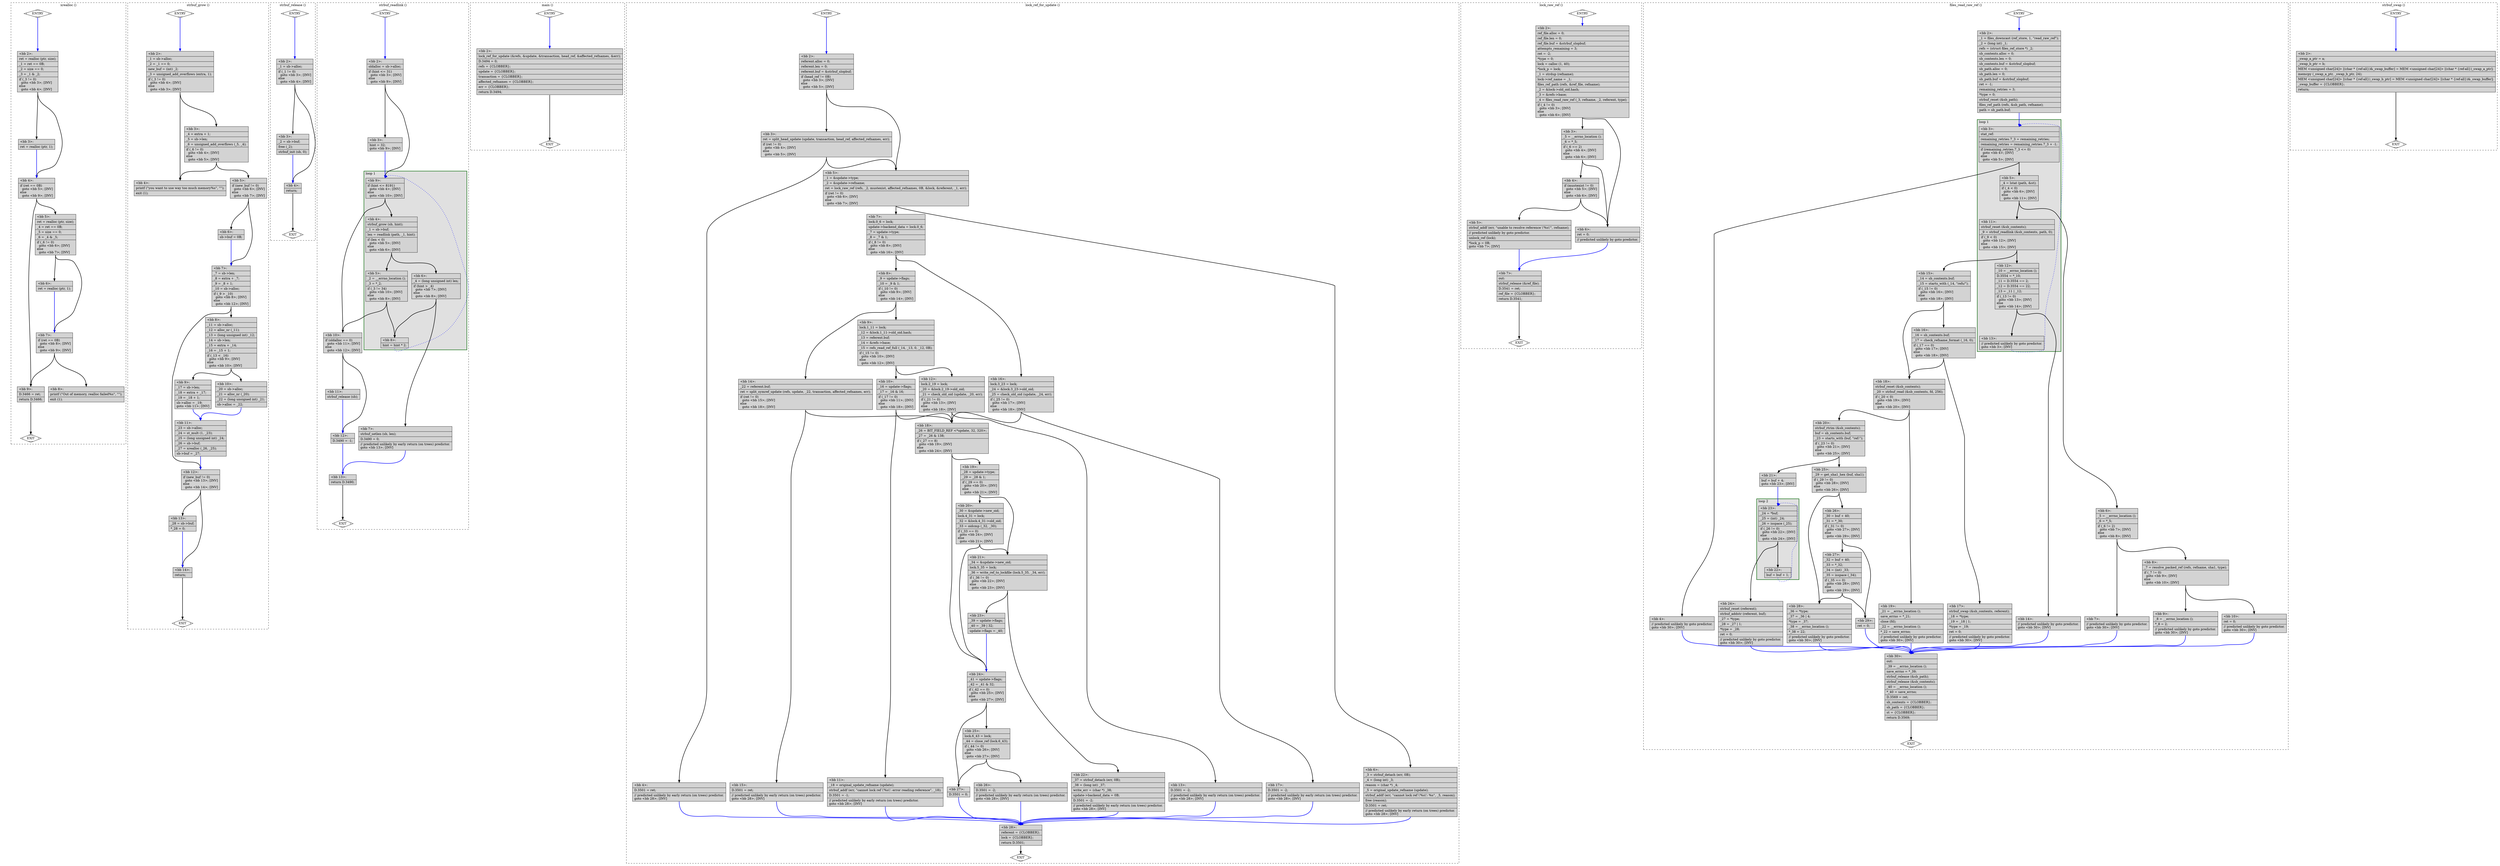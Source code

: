 digraph "test.o-git_leak_9.c.015t.cfg" {
overlap=false;
subgraph "cluster_xrealloc" {
	style="dashed";
	color="black";
	label="xrealloc ()";
	fn_26_basic_block_0 [shape=Mdiamond,style=filled,fillcolor=white,label="ENTRY"];

	fn_26_basic_block_1 [shape=Mdiamond,style=filled,fillcolor=white,label="EXIT"];

	fn_26_basic_block_2 [shape=record,style=filled,fillcolor=lightgrey,label="{\<bb\ 2\>:\l\
|ret\ =\ realloc\ (ptr,\ size);\l\
|_1\ =\ ret\ ==\ 0B;\l\
|_2\ =\ size\ ==\ 0;\l\
|_3\ =\ _1\ &\ _2;\l\
|if\ (_3\ !=\ 0)\l\
\ \ goto\ \<bb\ 3\>;\ [INV]\l\
else\l\
\ \ goto\ \<bb\ 4\>;\ [INV]\l\
}"];

	fn_26_basic_block_3 [shape=record,style=filled,fillcolor=lightgrey,label="{\<bb\ 3\>:\l\
|ret\ =\ realloc\ (ptr,\ 1);\l\
}"];

	fn_26_basic_block_4 [shape=record,style=filled,fillcolor=lightgrey,label="{\<bb\ 4\>:\l\
|if\ (ret\ ==\ 0B)\l\
\ \ goto\ \<bb\ 5\>;\ [INV]\l\
else\l\
\ \ goto\ \<bb\ 9\>;\ [INV]\l\
}"];

	fn_26_basic_block_5 [shape=record,style=filled,fillcolor=lightgrey,label="{\<bb\ 5\>:\l\
|ret\ =\ realloc\ (ptr,\ size);\l\
|_4\ =\ ret\ ==\ 0B;\l\
|_5\ =\ size\ ==\ 0;\l\
|_6\ =\ _4\ &\ _5;\l\
|if\ (_6\ !=\ 0)\l\
\ \ goto\ \<bb\ 6\>;\ [INV]\l\
else\l\
\ \ goto\ \<bb\ 7\>;\ [INV]\l\
}"];

	fn_26_basic_block_6 [shape=record,style=filled,fillcolor=lightgrey,label="{\<bb\ 6\>:\l\
|ret\ =\ realloc\ (ptr,\ 1);\l\
}"];

	fn_26_basic_block_7 [shape=record,style=filled,fillcolor=lightgrey,label="{\<bb\ 7\>:\l\
|if\ (ret\ ==\ 0B)\l\
\ \ goto\ \<bb\ 8\>;\ [INV]\l\
else\l\
\ \ goto\ \<bb\ 9\>;\ [INV]\l\
}"];

	fn_26_basic_block_8 [shape=record,style=filled,fillcolor=lightgrey,label="{\<bb\ 8\>:\l\
|printf\ (\"Out\ of\ memory,\ realloc\ failed%s\",\ \"\");\l\
|exit\ (1);\l\
}"];

	fn_26_basic_block_9 [shape=record,style=filled,fillcolor=lightgrey,label="{\<bb\ 9\>:\l\
|D.3466\ =\ ret;\l\
|return\ D.3466;\l\
}"];

	fn_26_basic_block_0:s -> fn_26_basic_block_2:n [style="solid,bold",color=blue,weight=100,constraint=true];
	fn_26_basic_block_2:s -> fn_26_basic_block_3:n [style="solid,bold",color=black,weight=10,constraint=true];
	fn_26_basic_block_2:s -> fn_26_basic_block_4:n [style="solid,bold",color=black,weight=10,constraint=true];
	fn_26_basic_block_3:s -> fn_26_basic_block_4:n [style="solid,bold",color=blue,weight=100,constraint=true];
	fn_26_basic_block_4:s -> fn_26_basic_block_5:n [style="solid,bold",color=black,weight=10,constraint=true];
	fn_26_basic_block_4:s -> fn_26_basic_block_9:n [style="solid,bold",color=black,weight=10,constraint=true];
	fn_26_basic_block_5:s -> fn_26_basic_block_6:n [style="solid,bold",color=black,weight=10,constraint=true];
	fn_26_basic_block_5:s -> fn_26_basic_block_7:n [style="solid,bold",color=black,weight=10,constraint=true];
	fn_26_basic_block_6:s -> fn_26_basic_block_7:n [style="solid,bold",color=blue,weight=100,constraint=true];
	fn_26_basic_block_7:s -> fn_26_basic_block_8:n [style="solid,bold",color=black,weight=10,constraint=true];
	fn_26_basic_block_7:s -> fn_26_basic_block_9:n [style="solid,bold",color=black,weight=10,constraint=true];
	fn_26_basic_block_9:s -> fn_26_basic_block_1:n [style="solid,bold",color=black,weight=10,constraint=true];
	fn_26_basic_block_0:s -> fn_26_basic_block_1:n [style="invis",constraint=true];
}
subgraph "cluster_strbuf_grow" {
	style="dashed";
	color="black";
	label="strbuf_grow ()";
	fn_27_basic_block_0 [shape=Mdiamond,style=filled,fillcolor=white,label="ENTRY"];

	fn_27_basic_block_1 [shape=Mdiamond,style=filled,fillcolor=white,label="EXIT"];

	fn_27_basic_block_2 [shape=record,style=filled,fillcolor=lightgrey,label="{\<bb\ 2\>:\l\
|_1\ =\ sb-\>alloc;\l\
|_2\ =\ _1\ ==\ 0;\l\
|new_buf\ =\ (int)\ _2;\l\
|_3\ =\ unsigned_add_overflows\ (extra,\ 1);\l\
|if\ (_3\ !=\ 0)\l\
\ \ goto\ \<bb\ 4\>;\ [INV]\l\
else\l\
\ \ goto\ \<bb\ 3\>;\ [INV]\l\
}"];

	fn_27_basic_block_3 [shape=record,style=filled,fillcolor=lightgrey,label="{\<bb\ 3\>:\l\
|_4\ =\ extra\ +\ 1;\l\
|_5\ =\ sb-\>len;\l\
|_6\ =\ unsigned_add_overflows\ (_5,\ _4);\l\
|if\ (_6\ !=\ 0)\l\
\ \ goto\ \<bb\ 4\>;\ [INV]\l\
else\l\
\ \ goto\ \<bb\ 5\>;\ [INV]\l\
}"];

	fn_27_basic_block_4 [shape=record,style=filled,fillcolor=lightgrey,label="{\<bb\ 4\>:\l\
|printf\ (\"you\ want\ to\ use\ way\ too\ much\ memory%s\",\ \"\");\l\
|exit\ (1);\l\
}"];

	fn_27_basic_block_5 [shape=record,style=filled,fillcolor=lightgrey,label="{\<bb\ 5\>:\l\
|if\ (new_buf\ !=\ 0)\l\
\ \ goto\ \<bb\ 6\>;\ [INV]\l\
else\l\
\ \ goto\ \<bb\ 7\>;\ [INV]\l\
}"];

	fn_27_basic_block_6 [shape=record,style=filled,fillcolor=lightgrey,label="{\<bb\ 6\>:\l\
|sb-\>buf\ =\ 0B;\l\
}"];

	fn_27_basic_block_7 [shape=record,style=filled,fillcolor=lightgrey,label="{\<bb\ 7\>:\l\
|_7\ =\ sb-\>len;\l\
|_8\ =\ extra\ +\ _7;\l\
|_9\ =\ _8\ +\ 1;\l\
|_10\ =\ sb-\>alloc;\l\
|if\ (_9\ \>\ _10)\l\
\ \ goto\ \<bb\ 8\>;\ [INV]\l\
else\l\
\ \ goto\ \<bb\ 12\>;\ [INV]\l\
}"];

	fn_27_basic_block_8 [shape=record,style=filled,fillcolor=lightgrey,label="{\<bb\ 8\>:\l\
|_11\ =\ sb-\>alloc;\l\
|_12\ =\ alloc_nr\ (_11);\l\
|_13\ =\ (long\ unsigned\ int)\ _12;\l\
|_14\ =\ sb-\>len;\l\
|_15\ =\ extra\ +\ _14;\l\
|_16\ =\ _15\ +\ 1;\l\
|if\ (_13\ \<\ _16)\l\
\ \ goto\ \<bb\ 9\>;\ [INV]\l\
else\l\
\ \ goto\ \<bb\ 10\>;\ [INV]\l\
}"];

	fn_27_basic_block_9 [shape=record,style=filled,fillcolor=lightgrey,label="{\<bb\ 9\>:\l\
|_17\ =\ sb-\>len;\l\
|_18\ =\ extra\ +\ _17;\l\
|_19\ =\ _18\ +\ 1;\l\
|sb-\>alloc\ =\ _19;\l\
goto\ \<bb\ 11\>;\ [INV]\l\
}"];

	fn_27_basic_block_10 [shape=record,style=filled,fillcolor=lightgrey,label="{\<bb\ 10\>:\l\
|_20\ =\ sb-\>alloc;\l\
|_21\ =\ alloc_nr\ (_20);\l\
|_22\ =\ (long\ unsigned\ int)\ _21;\l\
|sb-\>alloc\ =\ _22;\l\
}"];

	fn_27_basic_block_11 [shape=record,style=filled,fillcolor=lightgrey,label="{\<bb\ 11\>:\l\
|_23\ =\ sb-\>alloc;\l\
|_24\ =\ st_mult\ (1,\ _23);\l\
|_25\ =\ (long\ unsigned\ int)\ _24;\l\
|_26\ =\ sb-\>buf;\l\
|_27\ =\ xrealloc\ (_26,\ _25);\l\
|sb-\>buf\ =\ _27;\l\
}"];

	fn_27_basic_block_12 [shape=record,style=filled,fillcolor=lightgrey,label="{\<bb\ 12\>:\l\
|if\ (new_buf\ !=\ 0)\l\
\ \ goto\ \<bb\ 13\>;\ [INV]\l\
else\l\
\ \ goto\ \<bb\ 14\>;\ [INV]\l\
}"];

	fn_27_basic_block_13 [shape=record,style=filled,fillcolor=lightgrey,label="{\<bb\ 13\>:\l\
|_28\ =\ sb-\>buf;\l\
|*_28\ =\ 0;\l\
}"];

	fn_27_basic_block_14 [shape=record,style=filled,fillcolor=lightgrey,label="{\<bb\ 14\>:\l\
|return;\l\
}"];

	fn_27_basic_block_0:s -> fn_27_basic_block_2:n [style="solid,bold",color=blue,weight=100,constraint=true];
	fn_27_basic_block_2:s -> fn_27_basic_block_4:n [style="solid,bold",color=black,weight=10,constraint=true];
	fn_27_basic_block_2:s -> fn_27_basic_block_3:n [style="solid,bold",color=black,weight=10,constraint=true];
	fn_27_basic_block_3:s -> fn_27_basic_block_4:n [style="solid,bold",color=black,weight=10,constraint=true];
	fn_27_basic_block_3:s -> fn_27_basic_block_5:n [style="solid,bold",color=black,weight=10,constraint=true];
	fn_27_basic_block_5:s -> fn_27_basic_block_6:n [style="solid,bold",color=black,weight=10,constraint=true];
	fn_27_basic_block_5:s -> fn_27_basic_block_7:n [style="solid,bold",color=black,weight=10,constraint=true];
	fn_27_basic_block_6:s -> fn_27_basic_block_7:n [style="solid,bold",color=blue,weight=100,constraint=true];
	fn_27_basic_block_7:s -> fn_27_basic_block_8:n [style="solid,bold",color=black,weight=10,constraint=true];
	fn_27_basic_block_7:s -> fn_27_basic_block_12:n [style="solid,bold",color=black,weight=10,constraint=true];
	fn_27_basic_block_8:s -> fn_27_basic_block_9:n [style="solid,bold",color=black,weight=10,constraint=true];
	fn_27_basic_block_8:s -> fn_27_basic_block_10:n [style="solid,bold",color=black,weight=10,constraint=true];
	fn_27_basic_block_9:s -> fn_27_basic_block_11:n [style="solid,bold",color=blue,weight=100,constraint=true];
	fn_27_basic_block_10:s -> fn_27_basic_block_11:n [style="solid,bold",color=blue,weight=100,constraint=true];
	fn_27_basic_block_11:s -> fn_27_basic_block_12:n [style="solid,bold",color=blue,weight=100,constraint=true];
	fn_27_basic_block_12:s -> fn_27_basic_block_13:n [style="solid,bold",color=black,weight=10,constraint=true];
	fn_27_basic_block_12:s -> fn_27_basic_block_14:n [style="solid,bold",color=black,weight=10,constraint=true];
	fn_27_basic_block_13:s -> fn_27_basic_block_14:n [style="solid,bold",color=blue,weight=100,constraint=true];
	fn_27_basic_block_14:s -> fn_27_basic_block_1:n [style="solid,bold",color=black,weight=10,constraint=true];
	fn_27_basic_block_0:s -> fn_27_basic_block_1:n [style="invis",constraint=true];
}
subgraph "cluster_strbuf_release" {
	style="dashed";
	color="black";
	label="strbuf_release ()";
	fn_28_basic_block_0 [shape=Mdiamond,style=filled,fillcolor=white,label="ENTRY"];

	fn_28_basic_block_1 [shape=Mdiamond,style=filled,fillcolor=white,label="EXIT"];

	fn_28_basic_block_2 [shape=record,style=filled,fillcolor=lightgrey,label="{\<bb\ 2\>:\l\
|_1\ =\ sb-\>alloc;\l\
|if\ (_1\ !=\ 0)\l\
\ \ goto\ \<bb\ 3\>;\ [INV]\l\
else\l\
\ \ goto\ \<bb\ 4\>;\ [INV]\l\
}"];

	fn_28_basic_block_3 [shape=record,style=filled,fillcolor=lightgrey,label="{\<bb\ 3\>:\l\
|_2\ =\ sb-\>buf;\l\
|free\ (_2);\l\
|strbuf_init\ (sb,\ 0);\l\
}"];

	fn_28_basic_block_4 [shape=record,style=filled,fillcolor=lightgrey,label="{\<bb\ 4\>:\l\
|return;\l\
}"];

	fn_28_basic_block_0:s -> fn_28_basic_block_2:n [style="solid,bold",color=blue,weight=100,constraint=true];
	fn_28_basic_block_2:s -> fn_28_basic_block_3:n [style="solid,bold",color=black,weight=10,constraint=true];
	fn_28_basic_block_2:s -> fn_28_basic_block_4:n [style="solid,bold",color=black,weight=10,constraint=true];
	fn_28_basic_block_3:s -> fn_28_basic_block_4:n [style="solid,bold",color=blue,weight=100,constraint=true];
	fn_28_basic_block_4:s -> fn_28_basic_block_1:n [style="solid,bold",color=black,weight=10,constraint=true];
	fn_28_basic_block_0:s -> fn_28_basic_block_1:n [style="invis",constraint=true];
}
subgraph "cluster_strbuf_readlink" {
	style="dashed";
	color="black";
	label="strbuf_readlink ()";
	subgraph cluster_29_1 {
	style="filled";
	color="darkgreen";
	fillcolor="grey88";
	label="loop 1";
	labeljust=l;
	penwidth=2;
	fn_29_basic_block_9 [shape=record,style=filled,fillcolor=lightgrey,label="{\<bb\ 9\>:\l\
|if\ (hint\ \<=\ 8191)\l\
\ \ goto\ \<bb\ 4\>;\ [INV]\l\
else\l\
\ \ goto\ \<bb\ 10\>;\ [INV]\l\
}"];

	fn_29_basic_block_4 [shape=record,style=filled,fillcolor=lightgrey,label="{\<bb\ 4\>:\l\
|strbuf_grow\ (sb,\ hint);\l\
|_1\ =\ sb-\>buf;\l\
|len\ =\ readlink\ (path,\ _1,\ hint);\l\
|if\ (len\ \<\ 0)\l\
\ \ goto\ \<bb\ 5\>;\ [INV]\l\
else\l\
\ \ goto\ \<bb\ 6\>;\ [INV]\l\
}"];

	fn_29_basic_block_5 [shape=record,style=filled,fillcolor=lightgrey,label="{\<bb\ 5\>:\l\
|_2\ =\ __errno_location\ ();\l\
|_3\ =\ *_2;\l\
|if\ (_3\ !=\ 34)\l\
\ \ goto\ \<bb\ 10\>;\ [INV]\l\
else\l\
\ \ goto\ \<bb\ 8\>;\ [INV]\l\
}"];

	fn_29_basic_block_6 [shape=record,style=filled,fillcolor=lightgrey,label="{\<bb\ 6\>:\l\
|_4\ =\ (long\ unsigned\ int)\ len;\l\
|if\ (hint\ \>\ _4)\l\
\ \ goto\ \<bb\ 7\>;\ [INV]\l\
else\l\
\ \ goto\ \<bb\ 8\>;\ [INV]\l\
}"];

	fn_29_basic_block_8 [shape=record,style=filled,fillcolor=lightgrey,label="{\<bb\ 8\>:\l\
|hint\ =\ hint\ *\ 2;\l\
}"];

	}
	fn_29_basic_block_0 [shape=Mdiamond,style=filled,fillcolor=white,label="ENTRY"];

	fn_29_basic_block_1 [shape=Mdiamond,style=filled,fillcolor=white,label="EXIT"];

	fn_29_basic_block_2 [shape=record,style=filled,fillcolor=lightgrey,label="{\<bb\ 2\>:\l\
|oldalloc\ =\ sb-\>alloc;\l\
|if\ (hint\ \<=\ 31)\l\
\ \ goto\ \<bb\ 3\>;\ [INV]\l\
else\l\
\ \ goto\ \<bb\ 9\>;\ [INV]\l\
}"];

	fn_29_basic_block_3 [shape=record,style=filled,fillcolor=lightgrey,label="{\<bb\ 3\>:\l\
|hint\ =\ 32;\l\
goto\ \<bb\ 9\>;\ [INV]\l\
}"];

	fn_29_basic_block_7 [shape=record,style=filled,fillcolor=lightgrey,label="{\<bb\ 7\>:\l\
|strbuf_setlen\ (sb,\ len);\l\
|D.3490\ =\ 0;\l\
|//\ predicted\ unlikely\ by\ early\ return\ (on\ trees)\ predictor.\l\
goto\ \<bb\ 13\>;\ [INV]\l\
}"];

	fn_29_basic_block_10 [shape=record,style=filled,fillcolor=lightgrey,label="{\<bb\ 10\>:\l\
|if\ (oldalloc\ ==\ 0)\l\
\ \ goto\ \<bb\ 11\>;\ [INV]\l\
else\l\
\ \ goto\ \<bb\ 12\>;\ [INV]\l\
}"];

	fn_29_basic_block_11 [shape=record,style=filled,fillcolor=lightgrey,label="{\<bb\ 11\>:\l\
|strbuf_release\ (sb);\l\
}"];

	fn_29_basic_block_12 [shape=record,style=filled,fillcolor=lightgrey,label="{\<bb\ 12\>:\l\
|D.3490\ =\ -1;\l\
}"];

	fn_29_basic_block_13 [shape=record,style=filled,fillcolor=lightgrey,label="{\<bb\ 13\>:\l\
|return\ D.3490;\l\
}"];

	fn_29_basic_block_0:s -> fn_29_basic_block_2:n [style="solid,bold",color=blue,weight=100,constraint=true];
	fn_29_basic_block_2:s -> fn_29_basic_block_3:n [style="solid,bold",color=black,weight=10,constraint=true];
	fn_29_basic_block_2:s -> fn_29_basic_block_9:n [style="solid,bold",color=black,weight=10,constraint=true];
	fn_29_basic_block_3:s -> fn_29_basic_block_9:n [style="solid,bold",color=blue,weight=100,constraint=true];
	fn_29_basic_block_4:s -> fn_29_basic_block_5:n [style="solid,bold",color=black,weight=10,constraint=true];
	fn_29_basic_block_4:s -> fn_29_basic_block_6:n [style="solid,bold",color=black,weight=10,constraint=true];
	fn_29_basic_block_5:s -> fn_29_basic_block_10:n [style="solid,bold",color=black,weight=10,constraint=true];
	fn_29_basic_block_5:s -> fn_29_basic_block_8:n [style="solid,bold",color=black,weight=10,constraint=true];
	fn_29_basic_block_6:s -> fn_29_basic_block_7:n [style="solid,bold",color=black,weight=10,constraint=true];
	fn_29_basic_block_6:s -> fn_29_basic_block_8:n [style="solid,bold",color=black,weight=10,constraint=true];
	fn_29_basic_block_7:s -> fn_29_basic_block_13:n [style="solid,bold",color=blue,weight=100,constraint=true];
	fn_29_basic_block_8:s -> fn_29_basic_block_9:n [style="dotted,bold",color=blue,weight=10,constraint=false];
	fn_29_basic_block_9:s -> fn_29_basic_block_4:n [style="solid,bold",color=black,weight=10,constraint=true];
	fn_29_basic_block_9:s -> fn_29_basic_block_10:n [style="solid,bold",color=black,weight=10,constraint=true];
	fn_29_basic_block_10:s -> fn_29_basic_block_11:n [style="solid,bold",color=black,weight=10,constraint=true];
	fn_29_basic_block_10:s -> fn_29_basic_block_12:n [style="solid,bold",color=black,weight=10,constraint=true];
	fn_29_basic_block_11:s -> fn_29_basic_block_12:n [style="solid,bold",color=blue,weight=100,constraint=true];
	fn_29_basic_block_12:s -> fn_29_basic_block_13:n [style="solid,bold",color=blue,weight=100,constraint=true];
	fn_29_basic_block_13:s -> fn_29_basic_block_1:n [style="solid,bold",color=black,weight=10,constraint=true];
	fn_29_basic_block_0:s -> fn_29_basic_block_1:n [style="invis",constraint=true];
}
subgraph "cluster_main" {
	style="dashed";
	color="black";
	label="main ()";
	fn_33_basic_block_0 [shape=Mdiamond,style=filled,fillcolor=white,label="ENTRY"];

	fn_33_basic_block_1 [shape=Mdiamond,style=filled,fillcolor=white,label="EXIT"];

	fn_33_basic_block_2 [shape=record,style=filled,fillcolor=lightgrey,label="{\<bb\ 2\>:\l\
|lock_ref_for_update\ (&refs,\ &update,\ &transaction,\ head_ref,\ &affected_refnames,\ &err);\l\
|D.3494\ =\ 0;\l\
|refs\ =\ \{CLOBBER\};\l\
|update\ =\ \{CLOBBER\};\l\
|transaction\ =\ \{CLOBBER\};\l\
|affected_refnames\ =\ \{CLOBBER\};\l\
|err\ =\ \{CLOBBER\};\l\
|return\ D.3494;\l\
}"];

	fn_33_basic_block_0:s -> fn_33_basic_block_2:n [style="solid,bold",color=blue,weight=100,constraint=true];
	fn_33_basic_block_2:s -> fn_33_basic_block_1:n [style="solid,bold",color=black,weight=10,constraint=true];
	fn_33_basic_block_0:s -> fn_33_basic_block_1:n [style="invis",constraint=true];
}
subgraph "cluster_lock_ref_for_update" {
	style="dashed";
	color="black";
	label="lock_ref_for_update ()";
	fn_32_basic_block_0 [shape=Mdiamond,style=filled,fillcolor=white,label="ENTRY"];

	fn_32_basic_block_1 [shape=Mdiamond,style=filled,fillcolor=white,label="EXIT"];

	fn_32_basic_block_2 [shape=record,style=filled,fillcolor=lightgrey,label="{\<bb\ 2\>:\l\
|referent.alloc\ =\ 0;\l\
|referent.len\ =\ 0;\l\
|referent.buf\ =\ &strbuf_slopbuf;\l\
|if\ (head_ref\ !=\ 0B)\l\
\ \ goto\ \<bb\ 3\>;\ [INV]\l\
else\l\
\ \ goto\ \<bb\ 5\>;\ [INV]\l\
}"];

	fn_32_basic_block_3 [shape=record,style=filled,fillcolor=lightgrey,label="{\<bb\ 3\>:\l\
|ret\ =\ split_head_update\ (update,\ transaction,\ head_ref,\ affected_refnames,\ err);\l\
|if\ (ret\ !=\ 0)\l\
\ \ goto\ \<bb\ 4\>;\ [INV]\l\
else\l\
\ \ goto\ \<bb\ 5\>;\ [INV]\l\
}"];

	fn_32_basic_block_4 [shape=record,style=filled,fillcolor=lightgrey,label="{\<bb\ 4\>:\l\
|D.3501\ =\ ret;\l\
|//\ predicted\ unlikely\ by\ early\ return\ (on\ trees)\ predictor.\l\
goto\ \<bb\ 28\>;\ [INV]\l\
}"];

	fn_32_basic_block_5 [shape=record,style=filled,fillcolor=lightgrey,label="{\<bb\ 5\>:\l\
|_1\ =\ &update-\>type;\l\
|_2\ =\ &update-\>refname;\l\
|ret\ =\ lock_raw_ref\ (refs,\ _2,\ mustexist,\ affected_refnames,\ 0B,\ &lock,\ &referent,\ _1,\ err);\l\
|if\ (ret\ !=\ 0)\l\
\ \ goto\ \<bb\ 6\>;\ [INV]\l\
else\l\
\ \ goto\ \<bb\ 7\>;\ [INV]\l\
}"];

	fn_32_basic_block_6 [shape=record,style=filled,fillcolor=lightgrey,label="{\<bb\ 6\>:\l\
|_3\ =\ strbuf_detach\ (err,\ 0B);\l\
|_4\ =\ (long\ int)\ _3;\l\
|reason\ =\ (char\ *)\ _4;\l\
|_5\ =\ original_update_refname\ (update);\l\
|strbuf_addf\ (err,\ \"cannot\ lock\ ref\ \\'%s\\':\ %s\",\ _5,\ reason);\l\
|free\ (reason);\l\
|D.3501\ =\ ret;\l\
|//\ predicted\ unlikely\ by\ early\ return\ (on\ trees)\ predictor.\l\
goto\ \<bb\ 28\>;\ [INV]\l\
}"];

	fn_32_basic_block_7 [shape=record,style=filled,fillcolor=lightgrey,label="{\<bb\ 7\>:\l\
|lock.0_6\ =\ lock;\l\
|update-\>backend_data\ =\ lock.0_6;\l\
|_7\ =\ update-\>type;\l\
|_8\ =\ _7\ &\ 1;\l\
|if\ (_8\ !=\ 0)\l\
\ \ goto\ \<bb\ 8\>;\ [INV]\l\
else\l\
\ \ goto\ \<bb\ 16\>;\ [INV]\l\
}"];

	fn_32_basic_block_8 [shape=record,style=filled,fillcolor=lightgrey,label="{\<bb\ 8\>:\l\
|_9\ =\ update-\>flags;\l\
|_10\ =\ _9\ &\ 1;\l\
|if\ (_10\ !=\ 0)\l\
\ \ goto\ \<bb\ 9\>;\ [INV]\l\
else\l\
\ \ goto\ \<bb\ 14\>;\ [INV]\l\
}"];

	fn_32_basic_block_9 [shape=record,style=filled,fillcolor=lightgrey,label="{\<bb\ 9\>:\l\
|lock.1_11\ =\ lock;\l\
|_12\ =\ &lock.1_11-\>old_oid.hash;\l\
|_13\ =\ referent.buf;\l\
|_14\ =\ &refs-\>base;\l\
|_15\ =\ refs_read_ref_full\ (_14,\ _13,\ 0,\ _12,\ 0B);\l\
|if\ (_15\ !=\ 0)\l\
\ \ goto\ \<bb\ 10\>;\ [INV]\l\
else\l\
\ \ goto\ \<bb\ 12\>;\ [INV]\l\
}"];

	fn_32_basic_block_10 [shape=record,style=filled,fillcolor=lightgrey,label="{\<bb\ 10\>:\l\
|_16\ =\ update-\>flags;\l\
|_17\ =\ _16\ &\ 16;\l\
|if\ (_17\ !=\ 0)\l\
\ \ goto\ \<bb\ 11\>;\ [INV]\l\
else\l\
\ \ goto\ \<bb\ 18\>;\ [INV]\l\
}"];

	fn_32_basic_block_11 [shape=record,style=filled,fillcolor=lightgrey,label="{\<bb\ 11\>:\l\
|_18\ =\ original_update_refname\ (update);\l\
|strbuf_addf\ (err,\ \"cannot\ lock\ ref\ \\'%s\\':\ error\ reading\ reference\",\ _18);\l\
|D.3501\ =\ -1;\l\
|//\ predicted\ unlikely\ by\ early\ return\ (on\ trees)\ predictor.\l\
goto\ \<bb\ 28\>;\ [INV]\l\
}"];

	fn_32_basic_block_12 [shape=record,style=filled,fillcolor=lightgrey,label="{\<bb\ 12\>:\l\
|lock.2_19\ =\ lock;\l\
|_20\ =\ &lock.2_19-\>old_oid;\l\
|_21\ =\ check_old_oid\ (update,\ _20,\ err);\l\
|if\ (_21\ !=\ 0)\l\
\ \ goto\ \<bb\ 13\>;\ [INV]\l\
else\l\
\ \ goto\ \<bb\ 18\>;\ [INV]\l\
}"];

	fn_32_basic_block_13 [shape=record,style=filled,fillcolor=lightgrey,label="{\<bb\ 13\>:\l\
|D.3501\ =\ -2;\l\
|//\ predicted\ unlikely\ by\ early\ return\ (on\ trees)\ predictor.\l\
goto\ \<bb\ 28\>;\ [INV]\l\
}"];

	fn_32_basic_block_14 [shape=record,style=filled,fillcolor=lightgrey,label="{\<bb\ 14\>:\l\
|_22\ =\ referent.buf;\l\
|ret\ =\ split_symref_update\ (refs,\ update,\ _22,\ transaction,\ affected_refnames,\ err);\l\
|if\ (ret\ !=\ 0)\l\
\ \ goto\ \<bb\ 15\>;\ [INV]\l\
else\l\
\ \ goto\ \<bb\ 18\>;\ [INV]\l\
}"];

	fn_32_basic_block_15 [shape=record,style=filled,fillcolor=lightgrey,label="{\<bb\ 15\>:\l\
|D.3501\ =\ ret;\l\
|//\ predicted\ unlikely\ by\ early\ return\ (on\ trees)\ predictor.\l\
goto\ \<bb\ 28\>;\ [INV]\l\
}"];

	fn_32_basic_block_16 [shape=record,style=filled,fillcolor=lightgrey,label="{\<bb\ 16\>:\l\
|lock.3_23\ =\ lock;\l\
|_24\ =\ &lock.3_23-\>old_oid;\l\
|_25\ =\ check_old_oid\ (update,\ _24,\ err);\l\
|if\ (_25\ !=\ 0)\l\
\ \ goto\ \<bb\ 17\>;\ [INV]\l\
else\l\
\ \ goto\ \<bb\ 18\>;\ [INV]\l\
}"];

	fn_32_basic_block_17 [shape=record,style=filled,fillcolor=lightgrey,label="{\<bb\ 17\>:\l\
|D.3501\ =\ -2;\l\
|//\ predicted\ unlikely\ by\ early\ return\ (on\ trees)\ predictor.\l\
goto\ \<bb\ 28\>;\ [INV]\l\
}"];

	fn_32_basic_block_18 [shape=record,style=filled,fillcolor=lightgrey,label="{\<bb\ 18\>:\l\
|_26\ =\ BIT_FIELD_REF\ \<*update,\ 32,\ 320\>;\l\
|_27\ =\ _26\ &\ 138;\l\
|if\ (_27\ ==\ 8)\l\
\ \ goto\ \<bb\ 19\>;\ [INV]\l\
else\l\
\ \ goto\ \<bb\ 24\>;\ [INV]\l\
}"];

	fn_32_basic_block_19 [shape=record,style=filled,fillcolor=lightgrey,label="{\<bb\ 19\>:\l\
|_28\ =\ update-\>type;\l\
|_29\ =\ _28\ &\ 1;\l\
|if\ (_29\ ==\ 0)\l\
\ \ goto\ \<bb\ 20\>;\ [INV]\l\
else\l\
\ \ goto\ \<bb\ 21\>;\ [INV]\l\
}"];

	fn_32_basic_block_20 [shape=record,style=filled,fillcolor=lightgrey,label="{\<bb\ 20\>:\l\
|_30\ =\ &update-\>new_oid;\l\
|lock.4_31\ =\ lock;\l\
|_32\ =\ &lock.4_31-\>old_oid;\l\
|_33\ =\ oidcmp\ (_32,\ _30);\l\
|if\ (_33\ ==\ 0)\l\
\ \ goto\ \<bb\ 24\>;\ [INV]\l\
else\l\
\ \ goto\ \<bb\ 21\>;\ [INV]\l\
}"];

	fn_32_basic_block_21 [shape=record,style=filled,fillcolor=lightgrey,label="{\<bb\ 21\>:\l\
|_34\ =\ &update-\>new_oid;\l\
|lock.5_35\ =\ lock;\l\
|_36\ =\ write_ref_to_lockfile\ (lock.5_35,\ _34,\ err);\l\
|if\ (_36\ !=\ 0)\l\
\ \ goto\ \<bb\ 22\>;\ [INV]\l\
else\l\
\ \ goto\ \<bb\ 23\>;\ [INV]\l\
}"];

	fn_32_basic_block_22 [shape=record,style=filled,fillcolor=lightgrey,label="{\<bb\ 22\>:\l\
|_37\ =\ strbuf_detach\ (err,\ 0B);\l\
|_38\ =\ (long\ int)\ _37;\l\
|write_err\ =\ (char\ *)\ _38;\l\
|update-\>backend_data\ =\ 0B;\l\
|D.3501\ =\ -2;\l\
|//\ predicted\ unlikely\ by\ early\ return\ (on\ trees)\ predictor.\l\
goto\ \<bb\ 28\>;\ [INV]\l\
}"];

	fn_32_basic_block_23 [shape=record,style=filled,fillcolor=lightgrey,label="{\<bb\ 23\>:\l\
|_39\ =\ update-\>flags;\l\
|_40\ =\ _39\ \|\ 32;\l\
|update-\>flags\ =\ _40;\l\
}"];

	fn_32_basic_block_24 [shape=record,style=filled,fillcolor=lightgrey,label="{\<bb\ 24\>:\l\
|_41\ =\ update-\>flags;\l\
|_42\ =\ _41\ &\ 32;\l\
|if\ (_42\ ==\ 0)\l\
\ \ goto\ \<bb\ 25\>;\ [INV]\l\
else\l\
\ \ goto\ \<bb\ 27\>;\ [INV]\l\
}"];

	fn_32_basic_block_25 [shape=record,style=filled,fillcolor=lightgrey,label="{\<bb\ 25\>:\l\
|lock.6_43\ =\ lock;\l\
|_44\ =\ close_ref\ (lock.6_43);\l\
|if\ (_44\ !=\ 0)\l\
\ \ goto\ \<bb\ 26\>;\ [INV]\l\
else\l\
\ \ goto\ \<bb\ 27\>;\ [INV]\l\
}"];

	fn_32_basic_block_26 [shape=record,style=filled,fillcolor=lightgrey,label="{\<bb\ 26\>:\l\
|D.3501\ =\ -2;\l\
|//\ predicted\ unlikely\ by\ early\ return\ (on\ trees)\ predictor.\l\
goto\ \<bb\ 28\>;\ [INV]\l\
}"];

	fn_32_basic_block_27 [shape=record,style=filled,fillcolor=lightgrey,label="{\<bb\ 27\>:\l\
|D.3501\ =\ 0;\l\
}"];

	fn_32_basic_block_28 [shape=record,style=filled,fillcolor=lightgrey,label="{\<bb\ 28\>:\l\
|referent\ =\ \{CLOBBER\};\l\
|lock\ =\ \{CLOBBER\};\l\
|return\ D.3501;\l\
}"];

	fn_32_basic_block_0:s -> fn_32_basic_block_2:n [style="solid,bold",color=blue,weight=100,constraint=true];
	fn_32_basic_block_2:s -> fn_32_basic_block_3:n [style="solid,bold",color=black,weight=10,constraint=true];
	fn_32_basic_block_2:s -> fn_32_basic_block_5:n [style="solid,bold",color=black,weight=10,constraint=true];
	fn_32_basic_block_3:s -> fn_32_basic_block_4:n [style="solid,bold",color=black,weight=10,constraint=true];
	fn_32_basic_block_3:s -> fn_32_basic_block_5:n [style="solid,bold",color=black,weight=10,constraint=true];
	fn_32_basic_block_4:s -> fn_32_basic_block_28:n [style="solid,bold",color=blue,weight=100,constraint=true];
	fn_32_basic_block_5:s -> fn_32_basic_block_6:n [style="solid,bold",color=black,weight=10,constraint=true];
	fn_32_basic_block_5:s -> fn_32_basic_block_7:n [style="solid,bold",color=black,weight=10,constraint=true];
	fn_32_basic_block_6:s -> fn_32_basic_block_28:n [style="solid,bold",color=blue,weight=100,constraint=true];
	fn_32_basic_block_7:s -> fn_32_basic_block_8:n [style="solid,bold",color=black,weight=10,constraint=true];
	fn_32_basic_block_7:s -> fn_32_basic_block_16:n [style="solid,bold",color=black,weight=10,constraint=true];
	fn_32_basic_block_8:s -> fn_32_basic_block_9:n [style="solid,bold",color=black,weight=10,constraint=true];
	fn_32_basic_block_8:s -> fn_32_basic_block_14:n [style="solid,bold",color=black,weight=10,constraint=true];
	fn_32_basic_block_9:s -> fn_32_basic_block_10:n [style="solid,bold",color=black,weight=10,constraint=true];
	fn_32_basic_block_9:s -> fn_32_basic_block_12:n [style="solid,bold",color=black,weight=10,constraint=true];
	fn_32_basic_block_10:s -> fn_32_basic_block_11:n [style="solid,bold",color=black,weight=10,constraint=true];
	fn_32_basic_block_10:s -> fn_32_basic_block_18:n [style="solid,bold",color=black,weight=10,constraint=true];
	fn_32_basic_block_11:s -> fn_32_basic_block_28:n [style="solid,bold",color=blue,weight=100,constraint=true];
	fn_32_basic_block_12:s -> fn_32_basic_block_13:n [style="solid,bold",color=black,weight=10,constraint=true];
	fn_32_basic_block_12:s -> fn_32_basic_block_18:n [style="solid,bold",color=black,weight=10,constraint=true];
	fn_32_basic_block_13:s -> fn_32_basic_block_28:n [style="solid,bold",color=blue,weight=100,constraint=true];
	fn_32_basic_block_14:s -> fn_32_basic_block_15:n [style="solid,bold",color=black,weight=10,constraint=true];
	fn_32_basic_block_14:s -> fn_32_basic_block_18:n [style="solid,bold",color=black,weight=10,constraint=true];
	fn_32_basic_block_15:s -> fn_32_basic_block_28:n [style="solid,bold",color=blue,weight=100,constraint=true];
	fn_32_basic_block_16:s -> fn_32_basic_block_17:n [style="solid,bold",color=black,weight=10,constraint=true];
	fn_32_basic_block_16:s -> fn_32_basic_block_18:n [style="solid,bold",color=black,weight=10,constraint=true];
	fn_32_basic_block_17:s -> fn_32_basic_block_28:n [style="solid,bold",color=blue,weight=100,constraint=true];
	fn_32_basic_block_18:s -> fn_32_basic_block_19:n [style="solid,bold",color=black,weight=10,constraint=true];
	fn_32_basic_block_18:s -> fn_32_basic_block_24:n [style="solid,bold",color=black,weight=10,constraint=true];
	fn_32_basic_block_19:s -> fn_32_basic_block_20:n [style="solid,bold",color=black,weight=10,constraint=true];
	fn_32_basic_block_19:s -> fn_32_basic_block_21:n [style="solid,bold",color=black,weight=10,constraint=true];
	fn_32_basic_block_20:s -> fn_32_basic_block_24:n [style="solid,bold",color=black,weight=10,constraint=true];
	fn_32_basic_block_20:s -> fn_32_basic_block_21:n [style="solid,bold",color=black,weight=10,constraint=true];
	fn_32_basic_block_21:s -> fn_32_basic_block_22:n [style="solid,bold",color=black,weight=10,constraint=true];
	fn_32_basic_block_21:s -> fn_32_basic_block_23:n [style="solid,bold",color=black,weight=10,constraint=true];
	fn_32_basic_block_22:s -> fn_32_basic_block_28:n [style="solid,bold",color=blue,weight=100,constraint=true];
	fn_32_basic_block_23:s -> fn_32_basic_block_24:n [style="solid,bold",color=blue,weight=100,constraint=true];
	fn_32_basic_block_24:s -> fn_32_basic_block_25:n [style="solid,bold",color=black,weight=10,constraint=true];
	fn_32_basic_block_24:s -> fn_32_basic_block_27:n [style="solid,bold",color=black,weight=10,constraint=true];
	fn_32_basic_block_25:s -> fn_32_basic_block_26:n [style="solid,bold",color=black,weight=10,constraint=true];
	fn_32_basic_block_25:s -> fn_32_basic_block_27:n [style="solid,bold",color=black,weight=10,constraint=true];
	fn_32_basic_block_26:s -> fn_32_basic_block_28:n [style="solid,bold",color=blue,weight=100,constraint=true];
	fn_32_basic_block_27:s -> fn_32_basic_block_28:n [style="solid,bold",color=blue,weight=100,constraint=true];
	fn_32_basic_block_28:s -> fn_32_basic_block_1:n [style="solid,bold",color=black,weight=10,constraint=true];
	fn_32_basic_block_0:s -> fn_32_basic_block_1:n [style="invis",constraint=true];
}
subgraph "cluster_lock_raw_ref" {
	style="dashed";
	color="black";
	label="lock_raw_ref ()";
	fn_31_basic_block_0 [shape=Mdiamond,style=filled,fillcolor=white,label="ENTRY"];

	fn_31_basic_block_1 [shape=Mdiamond,style=filled,fillcolor=white,label="EXIT"];

	fn_31_basic_block_2 [shape=record,style=filled,fillcolor=lightgrey,label="{\<bb\ 2\>:\l\
|ref_file.alloc\ =\ 0;\l\
|ref_file.len\ =\ 0;\l\
|ref_file.buf\ =\ &strbuf_slopbuf;\l\
|attempts_remaining\ =\ 3;\l\
|ret\ =\ -2;\l\
|*type\ =\ 0;\l\
|lock\ =\ calloc\ (1,\ 40);\l\
|*lock_p\ =\ lock;\l\
|_1\ =\ strdup\ (refname);\l\
|lock-\>ref_name\ =\ _1;\l\
|files_ref_path\ (refs,\ &ref_file,\ refname);\l\
|_2\ =\ &lock-\>old_oid.hash;\l\
|_3\ =\ &refs-\>base;\l\
|_4\ =\ files_read_raw_ref\ (_3,\ refname,\ _2,\ referent,\ type);\l\
|if\ (_4\ !=\ 0)\l\
\ \ goto\ \<bb\ 3\>;\ [INV]\l\
else\l\
\ \ goto\ \<bb\ 6\>;\ [INV]\l\
}"];

	fn_31_basic_block_3 [shape=record,style=filled,fillcolor=lightgrey,label="{\<bb\ 3\>:\l\
|_5\ =\ __errno_location\ ();\l\
|_6\ =\ *_5;\l\
|if\ (_6\ ==\ 2)\l\
\ \ goto\ \<bb\ 4\>;\ [INV]\l\
else\l\
\ \ goto\ \<bb\ 6\>;\ [INV]\l\
}"];

	fn_31_basic_block_4 [shape=record,style=filled,fillcolor=lightgrey,label="{\<bb\ 4\>:\l\
|if\ (mustexist\ !=\ 0)\l\
\ \ goto\ \<bb\ 5\>;\ [INV]\l\
else\l\
\ \ goto\ \<bb\ 6\>;\ [INV]\l\
}"];

	fn_31_basic_block_5 [shape=record,style=filled,fillcolor=lightgrey,label="{\<bb\ 5\>:\l\
|strbuf_addf\ (err,\ \"unable\ to\ resolve\ reference\ \\'%s\\'\",\ refname);\l\
|//\ predicted\ unlikely\ by\ goto\ predictor.\l\
|unlock_ref\ (lock);\l\
|*lock_p\ =\ 0B;\l\
goto\ \<bb\ 7\>;\ [INV]\l\
}"];

	fn_31_basic_block_6 [shape=record,style=filled,fillcolor=lightgrey,label="{\<bb\ 6\>:\l\
|ret\ =\ 0;\l\
|//\ predicted\ unlikely\ by\ goto\ predictor.\l\
}"];

	fn_31_basic_block_7 [shape=record,style=filled,fillcolor=lightgrey,label="{\<bb\ 7\>:\l\
|out:\l\
|strbuf_release\ (&ref_file);\l\
|D.3541\ =\ ret;\l\
|ref_file\ =\ \{CLOBBER\};\l\
|return\ D.3541;\l\
}"];

	fn_31_basic_block_0:s -> fn_31_basic_block_2:n [style="solid,bold",color=blue,weight=100,constraint=true];
	fn_31_basic_block_2:s -> fn_31_basic_block_3:n [style="solid,bold",color=black,weight=10,constraint=true];
	fn_31_basic_block_2:s -> fn_31_basic_block_6:n [style="solid,bold",color=black,weight=10,constraint=true];
	fn_31_basic_block_3:s -> fn_31_basic_block_4:n [style="solid,bold",color=black,weight=10,constraint=true];
	fn_31_basic_block_3:s -> fn_31_basic_block_6:n [style="solid,bold",color=black,weight=10,constraint=true];
	fn_31_basic_block_4:s -> fn_31_basic_block_5:n [style="solid,bold",color=black,weight=10,constraint=true];
	fn_31_basic_block_4:s -> fn_31_basic_block_6:n [style="solid,bold",color=black,weight=10,constraint=true];
	fn_31_basic_block_5:s -> fn_31_basic_block_7:n [style="solid,bold",color=blue,weight=100,constraint=true];
	fn_31_basic_block_6:s -> fn_31_basic_block_7:n [style="solid,bold",color=blue,weight=100,constraint=true];
	fn_31_basic_block_7:s -> fn_31_basic_block_1:n [style="solid,bold",color=black,weight=10,constraint=true];
	fn_31_basic_block_0:s -> fn_31_basic_block_1:n [style="invis",constraint=true];
}
subgraph "cluster_files_read_raw_ref" {
	style="dashed";
	color="black";
	label="files_read_raw_ref ()";
	subgraph cluster_30_2 {
	style="filled";
	color="darkgreen";
	fillcolor="grey88";
	label="loop 2";
	labeljust=l;
	penwidth=2;
	fn_30_basic_block_23 [shape=record,style=filled,fillcolor=lightgrey,label="{\<bb\ 23\>:\l\
|_24\ =\ *buf;\l\
|_25\ =\ (int)\ _24;\l\
|_26\ =\ isspace\ (_25);\l\
|if\ (_26\ !=\ 0)\l\
\ \ goto\ \<bb\ 22\>;\ [INV]\l\
else\l\
\ \ goto\ \<bb\ 24\>;\ [INV]\l\
}"];

	fn_30_basic_block_22 [shape=record,style=filled,fillcolor=lightgrey,label="{\<bb\ 22\>:\l\
|buf\ =\ buf\ +\ 1;\l\
}"];

	}
	subgraph cluster_30_1 {
	style="filled";
	color="darkgreen";
	fillcolor="grey88";
	label="loop 1";
	labeljust=l;
	penwidth=2;
	fn_30_basic_block_3 [shape=record,style=filled,fillcolor=lightgrey,label="{\<bb\ 3\>:\l\
|stat_ref:\l\
|remaining_retries.7_3\ =\ remaining_retries;\l\
|remaining_retries\ =\ remaining_retries.7_3\ +\ -1;\l\
|if\ (remaining_retries.7_3\ \<=\ 0)\l\
\ \ goto\ \<bb\ 4\>;\ [INV]\l\
else\l\
\ \ goto\ \<bb\ 5\>;\ [INV]\l\
}"];

	fn_30_basic_block_5 [shape=record,style=filled,fillcolor=lightgrey,label="{\<bb\ 5\>:\l\
|_4\ =\ lstat\ (path,\ &st);\l\
|if\ (_4\ \<\ 0)\l\
\ \ goto\ \<bb\ 6\>;\ [INV]\l\
else\l\
\ \ goto\ \<bb\ 11\>;\ [INV]\l\
}"];

	fn_30_basic_block_11 [shape=record,style=filled,fillcolor=lightgrey,label="{\<bb\ 11\>:\l\
|strbuf_reset\ (&sb_contents);\l\
|_9\ =\ strbuf_readlink\ (&sb_contents,\ path,\ 0);\l\
|if\ (_9\ \<\ 0)\l\
\ \ goto\ \<bb\ 12\>;\ [INV]\l\
else\l\
\ \ goto\ \<bb\ 15\>;\ [INV]\l\
}"];

	fn_30_basic_block_12 [shape=record,style=filled,fillcolor=lightgrey,label="{\<bb\ 12\>:\l\
|_10\ =\ __errno_location\ ();\l\
|D.3554\ =\ *_10;\l\
|_11\ =\ D.3554\ ==\ 2;\l\
|_12\ =\ D.3554\ ==\ 22;\l\
|_13\ =\ _11\ \|\ _12;\l\
|if\ (_13\ !=\ 0)\l\
\ \ goto\ \<bb\ 13\>;\ [INV]\l\
else\l\
\ \ goto\ \<bb\ 14\>;\ [INV]\l\
}"];

	fn_30_basic_block_13 [shape=record,style=filled,fillcolor=lightgrey,label="{\<bb\ 13\>:\l\
|//\ predicted\ unlikely\ by\ goto\ predictor.\l\
goto\ \<bb\ 3\>;\ [INV]\l\
}"];

	}
	fn_30_basic_block_0 [shape=Mdiamond,style=filled,fillcolor=white,label="ENTRY"];

	fn_30_basic_block_1 [shape=Mdiamond,style=filled,fillcolor=white,label="EXIT"];

	fn_30_basic_block_2 [shape=record,style=filled,fillcolor=lightgrey,label="{\<bb\ 2\>:\l\
|_1\ =\ files_downcast\ (ref_store,\ 1,\ \"read_raw_ref\");\l\
|_2\ =\ (long\ int)\ _1;\l\
|refs\ =\ (struct\ files_ref_store\ *)\ _2;\l\
|sb_contents.alloc\ =\ 0;\l\
|sb_contents.len\ =\ 0;\l\
|sb_contents.buf\ =\ &strbuf_slopbuf;\l\
|sb_path.alloc\ =\ 0;\l\
|sb_path.len\ =\ 0;\l\
|sb_path.buf\ =\ &strbuf_slopbuf;\l\
|ret\ =\ -1;\l\
|remaining_retries\ =\ 3;\l\
|*type\ =\ 0;\l\
|strbuf_reset\ (&sb_path);\l\
|files_ref_path\ (refs,\ &sb_path,\ refname);\l\
|path\ =\ sb_path.buf;\l\
}"];

	fn_30_basic_block_4 [shape=record,style=filled,fillcolor=lightgrey,label="{\<bb\ 4\>:\l\
|//\ predicted\ unlikely\ by\ goto\ predictor.\l\
goto\ \<bb\ 30\>;\ [INV]\l\
}"];

	fn_30_basic_block_6 [shape=record,style=filled,fillcolor=lightgrey,label="{\<bb\ 6\>:\l\
|_5\ =\ __errno_location\ ();\l\
|_6\ =\ *_5;\l\
|if\ (_6\ !=\ 2)\l\
\ \ goto\ \<bb\ 7\>;\ [INV]\l\
else\l\
\ \ goto\ \<bb\ 8\>;\ [INV]\l\
}"];

	fn_30_basic_block_7 [shape=record,style=filled,fillcolor=lightgrey,label="{\<bb\ 7\>:\l\
|//\ predicted\ unlikely\ by\ goto\ predictor.\l\
goto\ \<bb\ 30\>;\ [INV]\l\
}"];

	fn_30_basic_block_8 [shape=record,style=filled,fillcolor=lightgrey,label="{\<bb\ 8\>:\l\
|_7\ =\ resolve_packed_ref\ (refs,\ refname,\ sha1,\ type);\l\
|if\ (_7\ !=\ 0)\l\
\ \ goto\ \<bb\ 9\>;\ [INV]\l\
else\l\
\ \ goto\ \<bb\ 10\>;\ [INV]\l\
}"];

	fn_30_basic_block_9 [shape=record,style=filled,fillcolor=lightgrey,label="{\<bb\ 9\>:\l\
|_8\ =\ __errno_location\ ();\l\
|*_8\ =\ 2;\l\
|//\ predicted\ unlikely\ by\ goto\ predictor.\l\
goto\ \<bb\ 30\>;\ [INV]\l\
}"];

	fn_30_basic_block_10 [shape=record,style=filled,fillcolor=lightgrey,label="{\<bb\ 10\>:\l\
|ret\ =\ 0;\l\
|//\ predicted\ unlikely\ by\ goto\ predictor.\l\
goto\ \<bb\ 30\>;\ [INV]\l\
}"];

	fn_30_basic_block_14 [shape=record,style=filled,fillcolor=lightgrey,label="{\<bb\ 14\>:\l\
|//\ predicted\ unlikely\ by\ goto\ predictor.\l\
goto\ \<bb\ 30\>;\ [INV]\l\
}"];

	fn_30_basic_block_15 [shape=record,style=filled,fillcolor=lightgrey,label="{\<bb\ 15\>:\l\
|_14\ =\ sb_contents.buf;\l\
|_15\ =\ starts_with\ (_14,\ \"refs/\");\l\
|if\ (_15\ !=\ 0)\l\
\ \ goto\ \<bb\ 16\>;\ [INV]\l\
else\l\
\ \ goto\ \<bb\ 18\>;\ [INV]\l\
}"];

	fn_30_basic_block_16 [shape=record,style=filled,fillcolor=lightgrey,label="{\<bb\ 16\>:\l\
|_16\ =\ sb_contents.buf;\l\
|_17\ =\ check_refname_format\ (_16,\ 0);\l\
|if\ (_17\ ==\ 0)\l\
\ \ goto\ \<bb\ 17\>;\ [INV]\l\
else\l\
\ \ goto\ \<bb\ 18\>;\ [INV]\l\
}"];

	fn_30_basic_block_17 [shape=record,style=filled,fillcolor=lightgrey,label="{\<bb\ 17\>:\l\
|strbuf_swap\ (&sb_contents,\ referent);\l\
|_18\ =\ *type;\l\
|_19\ =\ _18\ \|\ 1;\l\
|*type\ =\ _19;\l\
|ret\ =\ 0;\l\
|//\ predicted\ unlikely\ by\ goto\ predictor.\l\
goto\ \<bb\ 30\>;\ [INV]\l\
}"];

	fn_30_basic_block_18 [shape=record,style=filled,fillcolor=lightgrey,label="{\<bb\ 18\>:\l\
|strbuf_reset\ (&sb_contents);\l\
|_20\ =\ strbuf_read\ (&sb_contents,\ fd,\ 256);\l\
|if\ (_20\ \<\ 0)\l\
\ \ goto\ \<bb\ 19\>;\ [INV]\l\
else\l\
\ \ goto\ \<bb\ 20\>;\ [INV]\l\
}"];

	fn_30_basic_block_19 [shape=record,style=filled,fillcolor=lightgrey,label="{\<bb\ 19\>:\l\
|_21\ =\ __errno_location\ ();\l\
|save_errno\ =\ *_21;\l\
|close\ (fd);\l\
|_22\ =\ __errno_location\ ();\l\
|*_22\ =\ save_errno;\l\
|//\ predicted\ unlikely\ by\ goto\ predictor.\l\
goto\ \<bb\ 30\>;\ [INV]\l\
}"];

	fn_30_basic_block_20 [shape=record,style=filled,fillcolor=lightgrey,label="{\<bb\ 20\>:\l\
|strbuf_rtrim\ (&sb_contents);\l\
|buf\ =\ sb_contents.buf;\l\
|_23\ =\ starts_with\ (buf,\ \"ref:\");\l\
|if\ (_23\ !=\ 0)\l\
\ \ goto\ \<bb\ 21\>;\ [INV]\l\
else\l\
\ \ goto\ \<bb\ 25\>;\ [INV]\l\
}"];

	fn_30_basic_block_21 [shape=record,style=filled,fillcolor=lightgrey,label="{\<bb\ 21\>:\l\
|buf\ =\ buf\ +\ 4;\l\
goto\ \<bb\ 23\>;\ [INV]\l\
}"];

	fn_30_basic_block_24 [shape=record,style=filled,fillcolor=lightgrey,label="{\<bb\ 24\>:\l\
|strbuf_reset\ (referent);\l\
|strbuf_addstr\ (referent,\ buf);\l\
|_27\ =\ *type;\l\
|_28\ =\ _27\ \|\ 1;\l\
|*type\ =\ _28;\l\
|ret\ =\ 0;\l\
|//\ predicted\ unlikely\ by\ goto\ predictor.\l\
goto\ \<bb\ 30\>;\ [INV]\l\
}"];

	fn_30_basic_block_25 [shape=record,style=filled,fillcolor=lightgrey,label="{\<bb\ 25\>:\l\
|_29\ =\ get_sha1_hex\ (buf,\ sha1);\l\
|if\ (_29\ !=\ 0)\l\
\ \ goto\ \<bb\ 28\>;\ [INV]\l\
else\l\
\ \ goto\ \<bb\ 26\>;\ [INV]\l\
}"];

	fn_30_basic_block_26 [shape=record,style=filled,fillcolor=lightgrey,label="{\<bb\ 26\>:\l\
|_30\ =\ buf\ +\ 40;\l\
|_31\ =\ *_30;\l\
|if\ (_31\ !=\ 0)\l\
\ \ goto\ \<bb\ 27\>;\ [INV]\l\
else\l\
\ \ goto\ \<bb\ 29\>;\ [INV]\l\
}"];

	fn_30_basic_block_27 [shape=record,style=filled,fillcolor=lightgrey,label="{\<bb\ 27\>:\l\
|_32\ =\ buf\ +\ 40;\l\
|_33\ =\ *_32;\l\
|_34\ =\ (int)\ _33;\l\
|_35\ =\ isspace\ (_34);\l\
|if\ (_35\ ==\ 0)\l\
\ \ goto\ \<bb\ 28\>;\ [INV]\l\
else\l\
\ \ goto\ \<bb\ 29\>;\ [INV]\l\
}"];

	fn_30_basic_block_28 [shape=record,style=filled,fillcolor=lightgrey,label="{\<bb\ 28\>:\l\
|_36\ =\ *type;\l\
|_37\ =\ _36\ \|\ 4;\l\
|*type\ =\ _37;\l\
|_38\ =\ __errno_location\ ();\l\
|*_38\ =\ 22;\l\
|//\ predicted\ unlikely\ by\ goto\ predictor.\l\
goto\ \<bb\ 30\>;\ [INV]\l\
}"];

	fn_30_basic_block_29 [shape=record,style=filled,fillcolor=lightgrey,label="{\<bb\ 29\>:\l\
|ret\ =\ 0;\l\
}"];

	fn_30_basic_block_30 [shape=record,style=filled,fillcolor=lightgrey,label="{\<bb\ 30\>:\l\
|out:\l\
|_39\ =\ __errno_location\ ();\l\
|save_errno\ =\ *_39;\l\
|strbuf_release\ (&sb_path);\l\
|strbuf_release\ (&sb_contents);\l\
|_40\ =\ __errno_location\ ();\l\
|*_40\ =\ save_errno;\l\
|D.3569\ =\ ret;\l\
|sb_contents\ =\ \{CLOBBER\};\l\
|sb_path\ =\ \{CLOBBER\};\l\
|st\ =\ \{CLOBBER\};\l\
|return\ D.3569;\l\
}"];

	fn_30_basic_block_0:s -> fn_30_basic_block_2:n [style="solid,bold",color=blue,weight=100,constraint=true];
	fn_30_basic_block_2:s -> fn_30_basic_block_3:n [style="solid,bold",color=blue,weight=100,constraint=true];
	fn_30_basic_block_3:s -> fn_30_basic_block_4:n [style="solid,bold",color=black,weight=10,constraint=true];
	fn_30_basic_block_3:s -> fn_30_basic_block_5:n [style="solid,bold",color=black,weight=10,constraint=true];
	fn_30_basic_block_4:s -> fn_30_basic_block_30:n [style="solid,bold",color=blue,weight=100,constraint=true];
	fn_30_basic_block_5:s -> fn_30_basic_block_6:n [style="solid,bold",color=black,weight=10,constraint=true];
	fn_30_basic_block_5:s -> fn_30_basic_block_11:n [style="solid,bold",color=black,weight=10,constraint=true];
	fn_30_basic_block_6:s -> fn_30_basic_block_7:n [style="solid,bold",color=black,weight=10,constraint=true];
	fn_30_basic_block_6:s -> fn_30_basic_block_8:n [style="solid,bold",color=black,weight=10,constraint=true];
	fn_30_basic_block_7:s -> fn_30_basic_block_30:n [style="solid,bold",color=blue,weight=100,constraint=true];
	fn_30_basic_block_8:s -> fn_30_basic_block_9:n [style="solid,bold",color=black,weight=10,constraint=true];
	fn_30_basic_block_8:s -> fn_30_basic_block_10:n [style="solid,bold",color=black,weight=10,constraint=true];
	fn_30_basic_block_9:s -> fn_30_basic_block_30:n [style="solid,bold",color=blue,weight=100,constraint=true];
	fn_30_basic_block_10:s -> fn_30_basic_block_30:n [style="solid,bold",color=blue,weight=100,constraint=true];
	fn_30_basic_block_11:s -> fn_30_basic_block_12:n [style="solid,bold",color=black,weight=10,constraint=true];
	fn_30_basic_block_11:s -> fn_30_basic_block_15:n [style="solid,bold",color=black,weight=10,constraint=true];
	fn_30_basic_block_12:s -> fn_30_basic_block_13:n [style="solid,bold",color=black,weight=10,constraint=true];
	fn_30_basic_block_12:s -> fn_30_basic_block_14:n [style="solid,bold",color=black,weight=10,constraint=true];
	fn_30_basic_block_13:s -> fn_30_basic_block_3:n [style="dotted,bold",color=blue,weight=10,constraint=false];
	fn_30_basic_block_14:s -> fn_30_basic_block_30:n [style="solid,bold",color=blue,weight=100,constraint=true];
	fn_30_basic_block_15:s -> fn_30_basic_block_16:n [style="solid,bold",color=black,weight=10,constraint=true];
	fn_30_basic_block_15:s -> fn_30_basic_block_18:n [style="solid,bold",color=black,weight=10,constraint=true];
	fn_30_basic_block_16:s -> fn_30_basic_block_17:n [style="solid,bold",color=black,weight=10,constraint=true];
	fn_30_basic_block_16:s -> fn_30_basic_block_18:n [style="solid,bold",color=black,weight=10,constraint=true];
	fn_30_basic_block_17:s -> fn_30_basic_block_30:n [style="solid,bold",color=blue,weight=100,constraint=true];
	fn_30_basic_block_18:s -> fn_30_basic_block_19:n [style="solid,bold",color=black,weight=10,constraint=true];
	fn_30_basic_block_18:s -> fn_30_basic_block_20:n [style="solid,bold",color=black,weight=10,constraint=true];
	fn_30_basic_block_19:s -> fn_30_basic_block_30:n [style="solid,bold",color=blue,weight=100,constraint=true];
	fn_30_basic_block_20:s -> fn_30_basic_block_21:n [style="solid,bold",color=black,weight=10,constraint=true];
	fn_30_basic_block_20:s -> fn_30_basic_block_25:n [style="solid,bold",color=black,weight=10,constraint=true];
	fn_30_basic_block_21:s -> fn_30_basic_block_23:n [style="solid,bold",color=blue,weight=100,constraint=true];
	fn_30_basic_block_22:s -> fn_30_basic_block_23:n [style="dotted,bold",color=blue,weight=10,constraint=false];
	fn_30_basic_block_23:s -> fn_30_basic_block_22:n [style="solid,bold",color=black,weight=10,constraint=true];
	fn_30_basic_block_23:s -> fn_30_basic_block_24:n [style="solid,bold",color=black,weight=10,constraint=true];
	fn_30_basic_block_24:s -> fn_30_basic_block_30:n [style="solid,bold",color=blue,weight=100,constraint=true];
	fn_30_basic_block_25:s -> fn_30_basic_block_28:n [style="solid,bold",color=black,weight=10,constraint=true];
	fn_30_basic_block_25:s -> fn_30_basic_block_26:n [style="solid,bold",color=black,weight=10,constraint=true];
	fn_30_basic_block_26:s -> fn_30_basic_block_27:n [style="solid,bold",color=black,weight=10,constraint=true];
	fn_30_basic_block_26:s -> fn_30_basic_block_29:n [style="solid,bold",color=black,weight=10,constraint=true];
	fn_30_basic_block_27:s -> fn_30_basic_block_28:n [style="solid,bold",color=black,weight=10,constraint=true];
	fn_30_basic_block_27:s -> fn_30_basic_block_29:n [style="solid,bold",color=black,weight=10,constraint=true];
	fn_30_basic_block_28:s -> fn_30_basic_block_30:n [style="solid,bold",color=blue,weight=100,constraint=true];
	fn_30_basic_block_29:s -> fn_30_basic_block_30:n [style="solid,bold",color=blue,weight=100,constraint=true];
	fn_30_basic_block_30:s -> fn_30_basic_block_1:n [style="solid,bold",color=black,weight=10,constraint=true];
	fn_30_basic_block_0:s -> fn_30_basic_block_1:n [style="invis",constraint=true];
}
subgraph "cluster_strbuf_swap" {
	style="dashed";
	color="black";
	label="strbuf_swap ()";
	fn_25_basic_block_0 [shape=Mdiamond,style=filled,fillcolor=white,label="ENTRY"];

	fn_25_basic_block_1 [shape=Mdiamond,style=filled,fillcolor=white,label="EXIT"];

	fn_25_basic_block_2 [shape=record,style=filled,fillcolor=lightgrey,label="{\<bb\ 2\>:\l\
|_swap_a_ptr\ =\ a;\l\
|_swap_b_ptr\ =\ b;\l\
|MEM\ \<unsigned\ char[24]\>\ [(char\ *\ \{ref-all\})&_swap_buffer]\ =\ MEM\ \<unsigned\ char[24]\>\ [(char\ *\ \{ref-all\})_swap_a_ptr];\l\
|memcpy\ (_swap_a_ptr,\ _swap_b_ptr,\ 24);\l\
|MEM\ \<unsigned\ char[24]\>\ [(char\ *\ \{ref-all\})_swap_b_ptr]\ =\ MEM\ \<unsigned\ char[24]\>\ [(char\ *\ \{ref-all\})&_swap_buffer];\l\
|_swap_buffer\ =\ \{CLOBBER\};\l\
|return;\l\
}"];

	fn_25_basic_block_0:s -> fn_25_basic_block_2:n [style="solid,bold",color=blue,weight=100,constraint=true];
	fn_25_basic_block_2:s -> fn_25_basic_block_1:n [style="solid,bold",color=black,weight=10,constraint=true];
	fn_25_basic_block_0:s -> fn_25_basic_block_1:n [style="invis",constraint=true];
}
}
